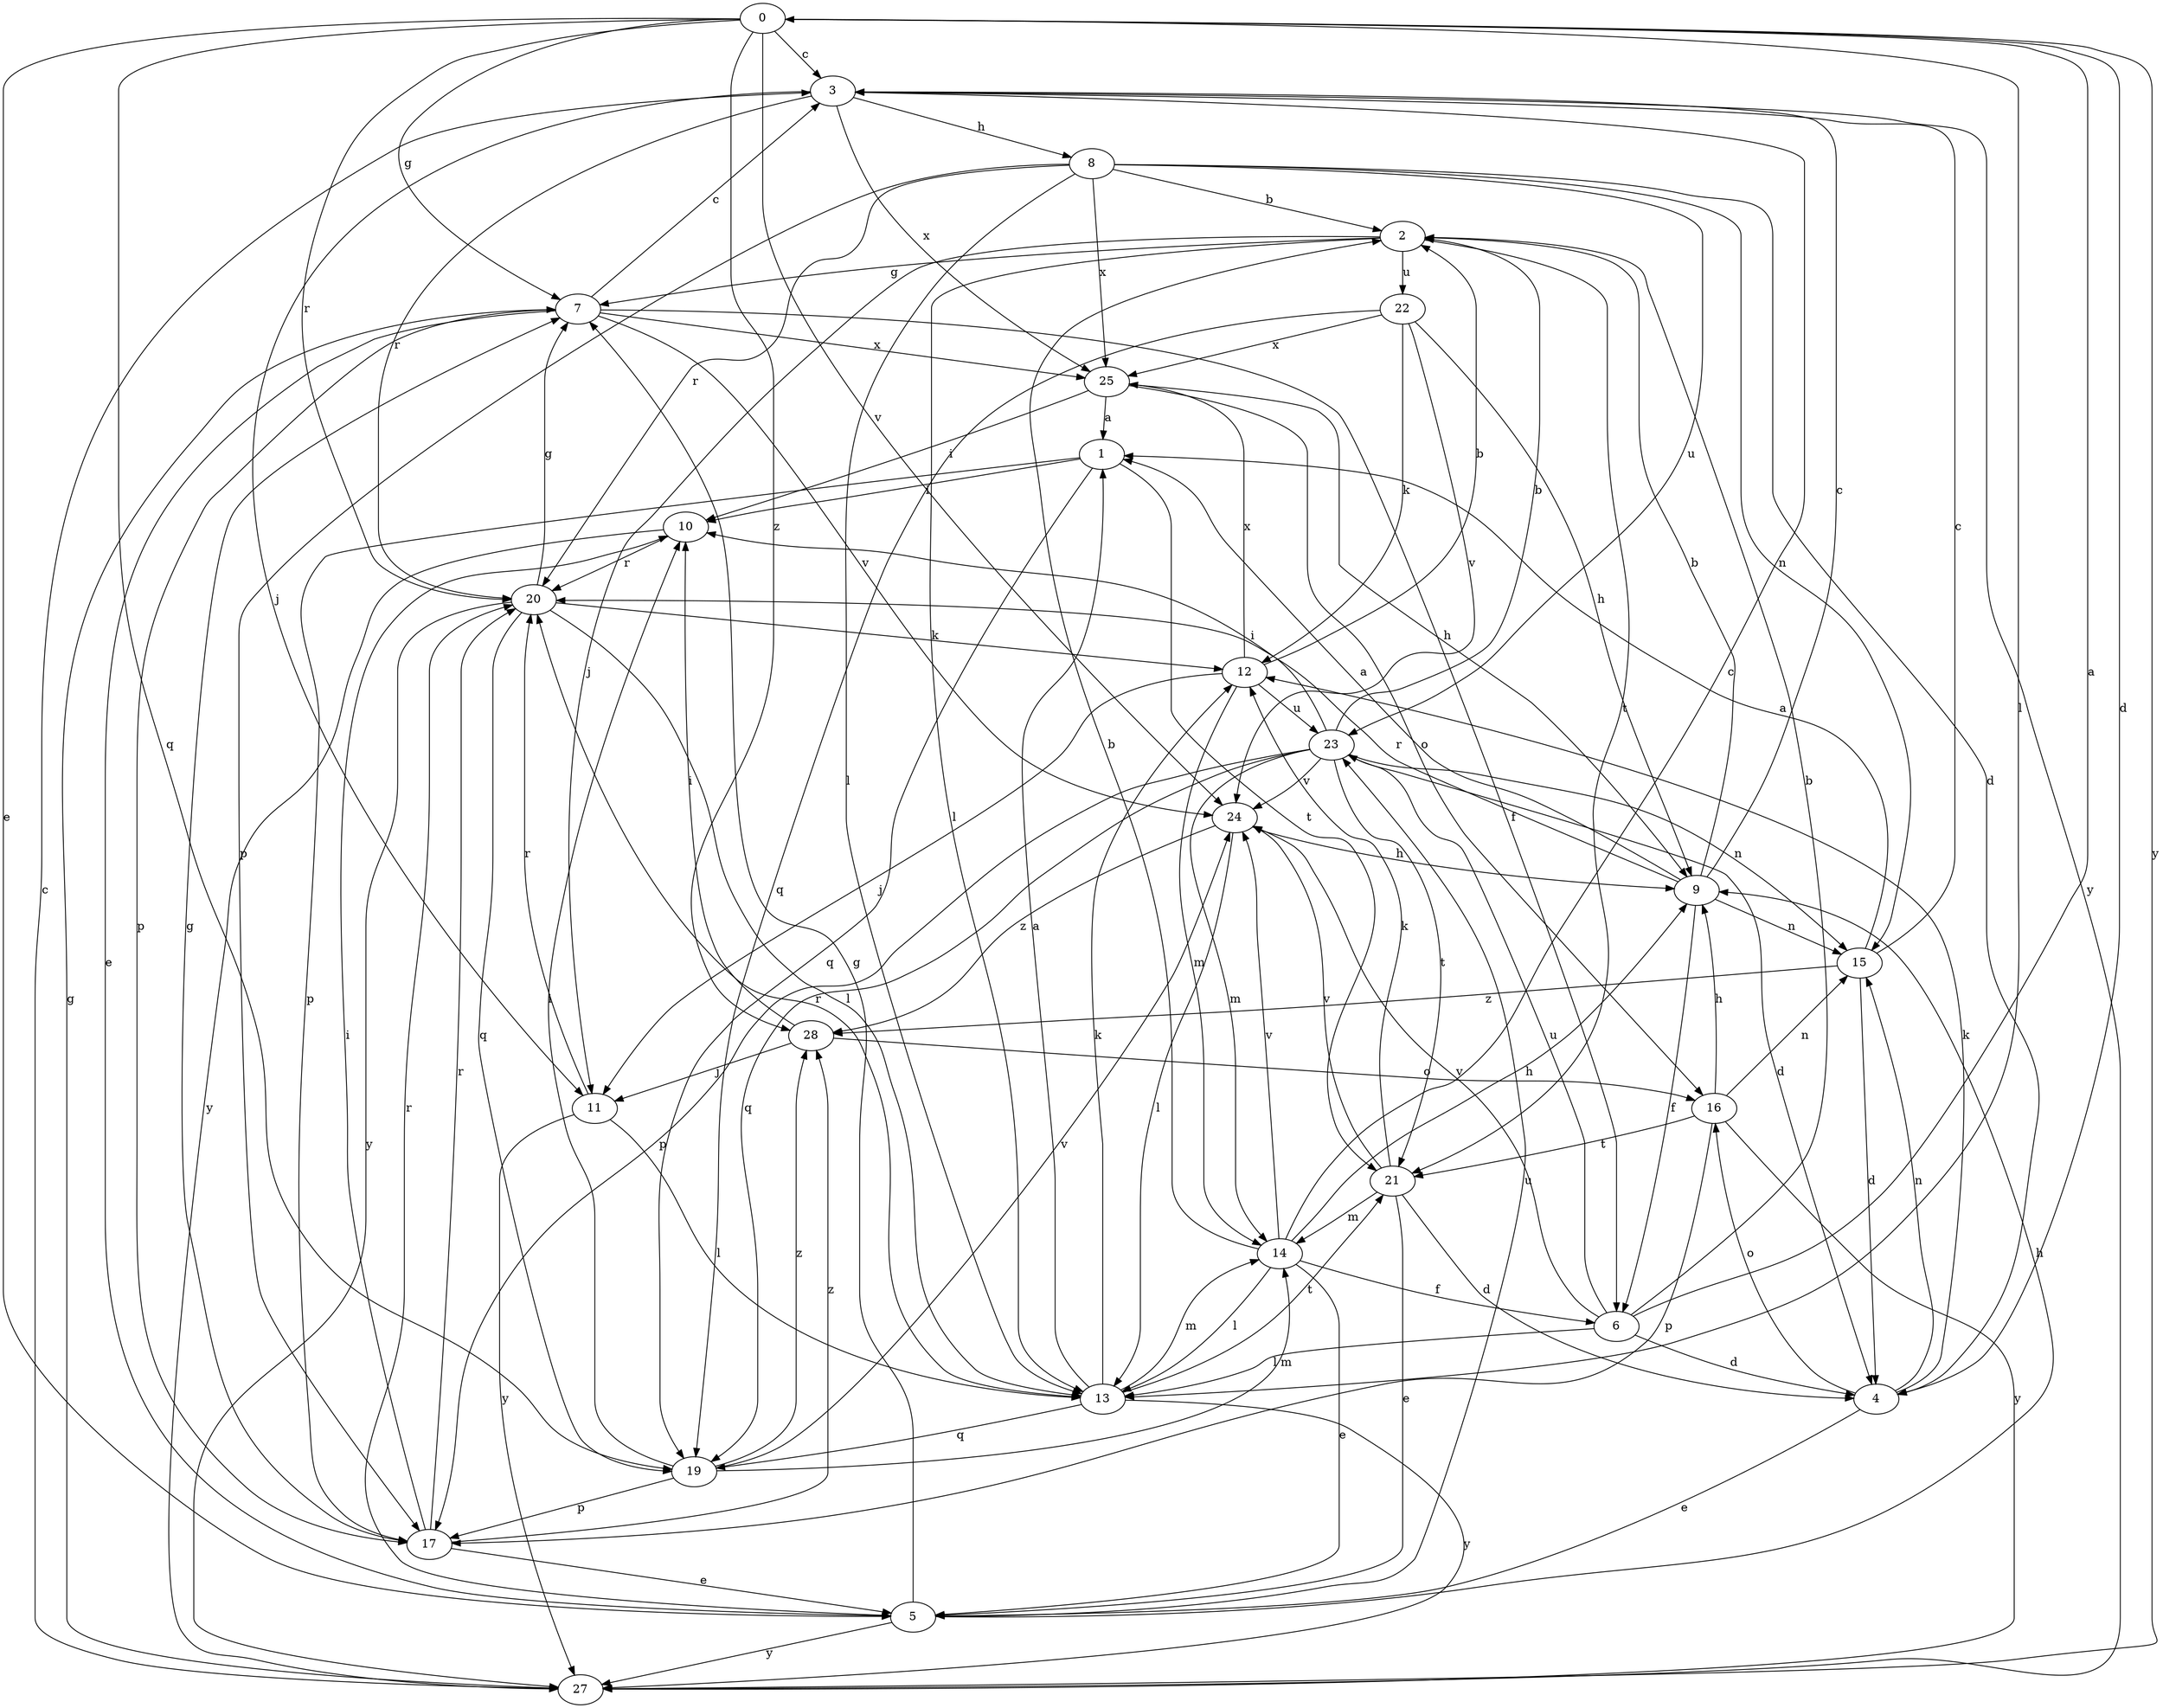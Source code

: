 strict digraph  {
0;
1;
2;
3;
4;
5;
6;
7;
8;
9;
10;
11;
12;
13;
14;
15;
16;
17;
19;
20;
21;
22;
23;
24;
25;
27;
28;
0 -> 3  [label=c];
0 -> 4  [label=d];
0 -> 5  [label=e];
0 -> 7  [label=g];
0 -> 13  [label=l];
0 -> 19  [label=q];
0 -> 20  [label=r];
0 -> 24  [label=v];
0 -> 27  [label=y];
0 -> 28  [label=z];
1 -> 10  [label=i];
1 -> 17  [label=p];
1 -> 19  [label=q];
1 -> 21  [label=t];
2 -> 7  [label=g];
2 -> 11  [label=j];
2 -> 13  [label=l];
2 -> 21  [label=t];
2 -> 22  [label=u];
3 -> 8  [label=h];
3 -> 11  [label=j];
3 -> 20  [label=r];
3 -> 25  [label=x];
3 -> 27  [label=y];
4 -> 5  [label=e];
4 -> 12  [label=k];
4 -> 15  [label=n];
4 -> 16  [label=o];
5 -> 7  [label=g];
5 -> 9  [label=h];
5 -> 20  [label=r];
5 -> 23  [label=u];
5 -> 27  [label=y];
6 -> 0  [label=a];
6 -> 2  [label=b];
6 -> 4  [label=d];
6 -> 13  [label=l];
6 -> 23  [label=u];
6 -> 24  [label=v];
7 -> 3  [label=c];
7 -> 5  [label=e];
7 -> 6  [label=f];
7 -> 17  [label=p];
7 -> 24  [label=v];
7 -> 25  [label=x];
8 -> 2  [label=b];
8 -> 4  [label=d];
8 -> 13  [label=l];
8 -> 15  [label=n];
8 -> 17  [label=p];
8 -> 20  [label=r];
8 -> 23  [label=u];
8 -> 25  [label=x];
9 -> 1  [label=a];
9 -> 2  [label=b];
9 -> 3  [label=c];
9 -> 6  [label=f];
9 -> 15  [label=n];
9 -> 20  [label=r];
10 -> 20  [label=r];
10 -> 27  [label=y];
11 -> 13  [label=l];
11 -> 20  [label=r];
11 -> 27  [label=y];
12 -> 2  [label=b];
12 -> 11  [label=j];
12 -> 14  [label=m];
12 -> 23  [label=u];
12 -> 25  [label=x];
13 -> 1  [label=a];
13 -> 12  [label=k];
13 -> 14  [label=m];
13 -> 19  [label=q];
13 -> 20  [label=r];
13 -> 21  [label=t];
13 -> 27  [label=y];
14 -> 2  [label=b];
14 -> 3  [label=c];
14 -> 5  [label=e];
14 -> 6  [label=f];
14 -> 9  [label=h];
14 -> 13  [label=l];
14 -> 24  [label=v];
15 -> 1  [label=a];
15 -> 3  [label=c];
15 -> 4  [label=d];
15 -> 28  [label=z];
16 -> 9  [label=h];
16 -> 15  [label=n];
16 -> 17  [label=p];
16 -> 21  [label=t];
16 -> 27  [label=y];
17 -> 5  [label=e];
17 -> 7  [label=g];
17 -> 10  [label=i];
17 -> 20  [label=r];
17 -> 28  [label=z];
19 -> 10  [label=i];
19 -> 14  [label=m];
19 -> 17  [label=p];
19 -> 24  [label=v];
19 -> 28  [label=z];
20 -> 7  [label=g];
20 -> 12  [label=k];
20 -> 13  [label=l];
20 -> 19  [label=q];
20 -> 27  [label=y];
21 -> 4  [label=d];
21 -> 5  [label=e];
21 -> 12  [label=k];
21 -> 14  [label=m];
21 -> 24  [label=v];
22 -> 9  [label=h];
22 -> 12  [label=k];
22 -> 19  [label=q];
22 -> 24  [label=v];
22 -> 25  [label=x];
23 -> 2  [label=b];
23 -> 4  [label=d];
23 -> 10  [label=i];
23 -> 14  [label=m];
23 -> 15  [label=n];
23 -> 17  [label=p];
23 -> 19  [label=q];
23 -> 21  [label=t];
23 -> 24  [label=v];
24 -> 9  [label=h];
24 -> 13  [label=l];
24 -> 28  [label=z];
25 -> 1  [label=a];
25 -> 9  [label=h];
25 -> 10  [label=i];
25 -> 16  [label=o];
27 -> 3  [label=c];
27 -> 7  [label=g];
28 -> 10  [label=i];
28 -> 11  [label=j];
28 -> 16  [label=o];
}
